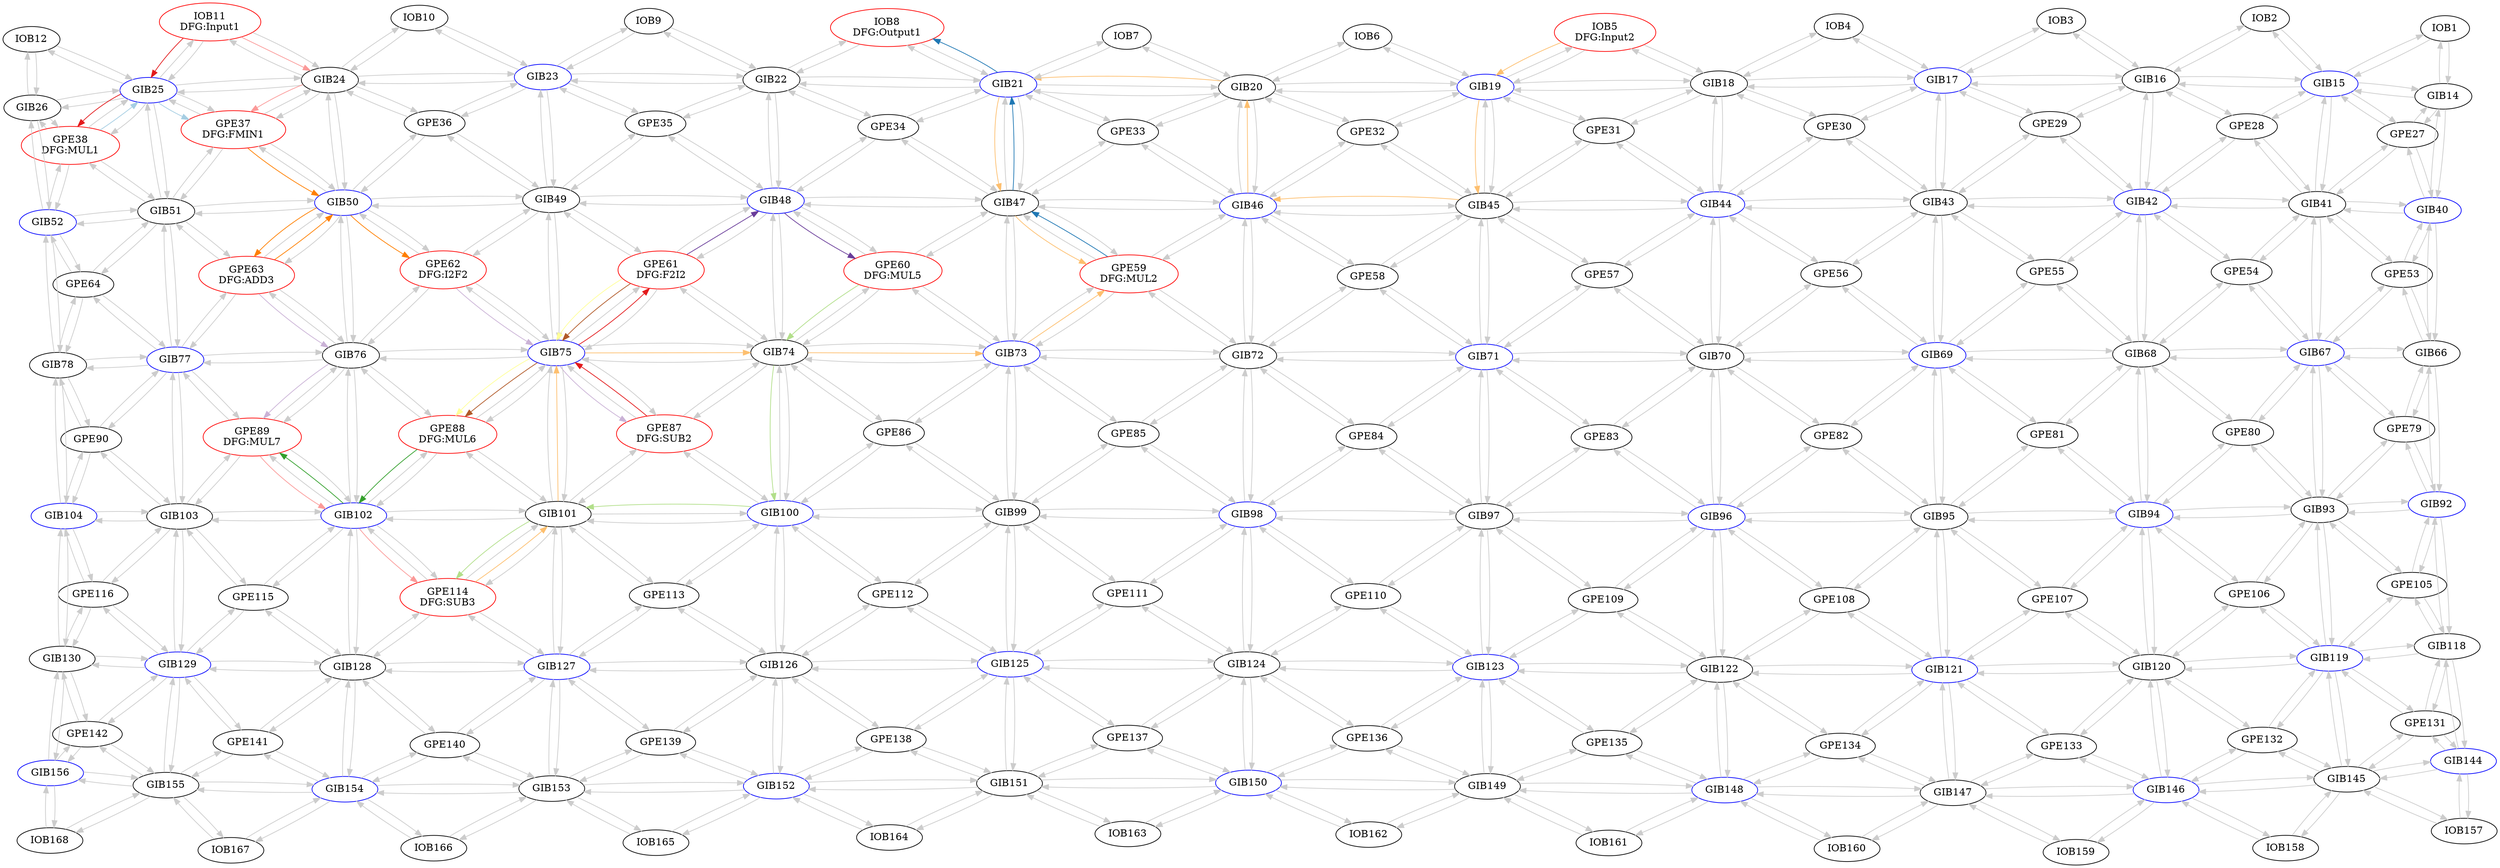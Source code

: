 Digraph G {
layout = sfdp;
overlap = scale;
IOB1[label = "IOB1", color = black];
GIB14->IOB1[color = gray80];
GIB15->IOB1[color = gray80];
IOB2[label = "IOB2", color = black];
GIB15->IOB2[color = gray80];
GIB16->IOB2[color = gray80];
IOB3[label = "IOB3", color = black];
GIB16->IOB3[color = gray80];
GIB17->IOB3[color = gray80];
IOB4[label = "IOB4", color = black];
GIB17->IOB4[color = gray80];
GIB18->IOB4[color = gray80];
IOB5[label = "IOB5\nDFG:Input2", color = red];
GIB18->IOB5[color = gray80];
GIB19->IOB5[color = gray80];
IOB6[label = "IOB6", color = black];
GIB19->IOB6[color = gray80];
GIB20->IOB6[color = gray80];
IOB7[label = "IOB7", color = black];
GIB20->IOB7[color = gray80];
GIB21->IOB7[color = gray80];
IOB8[label = "IOB8\nDFG:Output1", color = red];
GIB21->IOB8[color = gray80];
GIB22->IOB8[color = gray80];
IOB9[label = "IOB9", color = black];
GIB22->IOB9[color = gray80];
GIB23->IOB9[color = gray80];
IOB10[label = "IOB10", color = black];
GIB23->IOB10[color = gray80];
GIB24->IOB10[color = gray80];
IOB11[label = "IOB11\nDFG:Input1", color = red];
GIB24->IOB11[color = gray80];
GIB25->IOB11[color = gray80];
IOB12[label = "IOB12", color = black];
GIB25->IOB12[color = gray80];
GIB26->IOB12[color = gray80];
GIB14[label = "GIB14", color = black];
IOB1->GIB14[color = gray80];
GIB15->GIB14[color = gray80];
GPE27->GIB14[color = gray80];
GIB40->GIB14[color = gray80];
GIB15[label = "GIB15", color = blue];
IOB1->GIB15[color = gray80];
IOB2->GIB15[color = gray80];
GIB14->GIB15[color = gray80];
GIB16->GIB15[color = gray80];
GPE27->GIB15[color = gray80];
GPE28->GIB15[color = gray80];
GIB41->GIB15[color = gray80];
GIB16[label = "GIB16", color = black];
IOB2->GIB16[color = gray80];
IOB3->GIB16[color = gray80];
GIB15->GIB16[color = gray80];
GIB17->GIB16[color = gray80];
GPE28->GIB16[color = gray80];
GPE29->GIB16[color = gray80];
GIB42->GIB16[color = gray80];
GIB17[label = "GIB17", color = blue];
IOB3->GIB17[color = gray80];
IOB4->GIB17[color = gray80];
GIB16->GIB17[color = gray80];
GIB18->GIB17[color = gray80];
GPE29->GIB17[color = gray80];
GPE30->GIB17[color = gray80];
GIB43->GIB17[color = gray80];
GIB18[label = "GIB18", color = black];
IOB4->GIB18[color = gray80];
IOB5->GIB18[color = gray80];
GIB17->GIB18[color = gray80];
GIB19->GIB18[color = gray80];
GPE30->GIB18[color = gray80];
GPE31->GIB18[color = gray80];
GIB44->GIB18[color = gray80];
GIB19[label = "GIB19", color = blue];
IOB5->GIB19[color = gray80];
IOB6->GIB19[color = gray80];
GIB18->GIB19[color = gray80];
GIB20->GIB19[color = gray80];
GPE31->GIB19[color = gray80];
GPE32->GIB19[color = gray80];
GIB45->GIB19[color = gray80];
GIB20[label = "GIB20", color = black];
IOB6->GIB20[color = gray80];
IOB7->GIB20[color = gray80];
GIB19->GIB20[color = gray80];
GIB21->GIB20[color = gray80];
GPE32->GIB20[color = gray80];
GPE33->GIB20[color = gray80];
GIB46->GIB20[color = gray80];
GIB21[label = "GIB21", color = blue];
IOB7->GIB21[color = gray80];
IOB8->GIB21[color = gray80];
GIB20->GIB21[color = gray80];
GIB22->GIB21[color = gray80];
GPE33->GIB21[color = gray80];
GPE34->GIB21[color = gray80];
GIB47->GIB21[color = gray80];
GIB22[label = "GIB22", color = black];
IOB8->GIB22[color = gray80];
IOB9->GIB22[color = gray80];
GIB21->GIB22[color = gray80];
GIB23->GIB22[color = gray80];
GPE34->GIB22[color = gray80];
GPE35->GIB22[color = gray80];
GIB48->GIB22[color = gray80];
GIB23[label = "GIB23", color = blue];
IOB9->GIB23[color = gray80];
IOB10->GIB23[color = gray80];
GIB22->GIB23[color = gray80];
GIB24->GIB23[color = gray80];
GPE35->GIB23[color = gray80];
GPE36->GIB23[color = gray80];
GIB49->GIB23[color = gray80];
GIB24[label = "GIB24", color = black];
IOB10->GIB24[color = gray80];
IOB11->GIB24[color = gray80];
GIB23->GIB24[color = gray80];
GIB25->GIB24[color = gray80];
GPE36->GIB24[color = gray80];
GPE37->GIB24[color = gray80];
GIB50->GIB24[color = gray80];
GIB25[label = "GIB25", color = blue];
IOB11->GIB25[color = gray80];
IOB12->GIB25[color = gray80];
GIB24->GIB25[color = gray80];
GIB26->GIB25[color = gray80];
GPE37->GIB25[color = gray80];
GPE38->GIB25[color = gray80];
GIB51->GIB25[color = gray80];
GIB26[label = "GIB26", color = black];
IOB12->GIB26[color = gray80];
GIB25->GIB26[color = gray80];
GPE38->GIB26[color = gray80];
GIB52->GIB26[color = gray80];
GPE27[label = "GPE27", color = black];
GIB14->GPE27[color = gray80];
GIB15->GPE27[color = gray80];
GIB40->GPE27[color = gray80];
GIB41->GPE27[color = gray80];
GPE28[label = "GPE28", color = black];
GIB15->GPE28[color = gray80];
GIB16->GPE28[color = gray80];
GIB41->GPE28[color = gray80];
GIB42->GPE28[color = gray80];
GPE29[label = "GPE29", color = black];
GIB16->GPE29[color = gray80];
GIB17->GPE29[color = gray80];
GIB42->GPE29[color = gray80];
GIB43->GPE29[color = gray80];
GPE30[label = "GPE30", color = black];
GIB17->GPE30[color = gray80];
GIB18->GPE30[color = gray80];
GIB43->GPE30[color = gray80];
GIB44->GPE30[color = gray80];
GPE31[label = "GPE31", color = black];
GIB18->GPE31[color = gray80];
GIB19->GPE31[color = gray80];
GIB44->GPE31[color = gray80];
GIB45->GPE31[color = gray80];
GPE32[label = "GPE32", color = black];
GIB19->GPE32[color = gray80];
GIB20->GPE32[color = gray80];
GIB45->GPE32[color = gray80];
GIB46->GPE32[color = gray80];
GPE33[label = "GPE33", color = black];
GIB20->GPE33[color = gray80];
GIB21->GPE33[color = gray80];
GIB46->GPE33[color = gray80];
GIB47->GPE33[color = gray80];
GPE34[label = "GPE34", color = black];
GIB21->GPE34[color = gray80];
GIB22->GPE34[color = gray80];
GIB47->GPE34[color = gray80];
GIB48->GPE34[color = gray80];
GPE35[label = "GPE35", color = black];
GIB22->GPE35[color = gray80];
GIB23->GPE35[color = gray80];
GIB48->GPE35[color = gray80];
GIB49->GPE35[color = gray80];
GPE36[label = "GPE36", color = black];
GIB23->GPE36[color = gray80];
GIB24->GPE36[color = gray80];
GIB49->GPE36[color = gray80];
GIB50->GPE36[color = gray80];
GPE37[label = "GPE37\nDFG:FMIN1", color = red];
GIB24->GPE37[color = gray80];
GIB25->GPE37[color = gray80];
GIB50->GPE37[color = gray80];
GIB51->GPE37[color = gray80];
GPE38[label = "GPE38\nDFG:MUL1", color = red];
GIB25->GPE38[color = gray80];
GIB26->GPE38[color = gray80];
GIB51->GPE38[color = gray80];
GIB52->GPE38[color = gray80];
GIB40[label = "GIB40", color = blue];
GIB14->GIB40[color = gray80];
GPE27->GIB40[color = gray80];
GIB41->GIB40[color = gray80];
GPE53->GIB40[color = gray80];
GIB66->GIB40[color = gray80];
GIB41[label = "GIB41", color = black];
GIB15->GIB41[color = gray80];
GPE27->GIB41[color = gray80];
GPE28->GIB41[color = gray80];
GIB40->GIB41[color = gray80];
GIB42->GIB41[color = gray80];
GPE53->GIB41[color = gray80];
GPE54->GIB41[color = gray80];
GIB67->GIB41[color = gray80];
GIB42[label = "GIB42", color = blue];
GIB16->GIB42[color = gray80];
GPE28->GIB42[color = gray80];
GPE29->GIB42[color = gray80];
GIB41->GIB42[color = gray80];
GIB43->GIB42[color = gray80];
GPE54->GIB42[color = gray80];
GPE55->GIB42[color = gray80];
GIB68->GIB42[color = gray80];
GIB43[label = "GIB43", color = black];
GIB17->GIB43[color = gray80];
GPE29->GIB43[color = gray80];
GPE30->GIB43[color = gray80];
GIB42->GIB43[color = gray80];
GIB44->GIB43[color = gray80];
GPE55->GIB43[color = gray80];
GPE56->GIB43[color = gray80];
GIB69->GIB43[color = gray80];
GIB44[label = "GIB44", color = blue];
GIB18->GIB44[color = gray80];
GPE30->GIB44[color = gray80];
GPE31->GIB44[color = gray80];
GIB43->GIB44[color = gray80];
GIB45->GIB44[color = gray80];
GPE56->GIB44[color = gray80];
GPE57->GIB44[color = gray80];
GIB70->GIB44[color = gray80];
GIB45[label = "GIB45", color = black];
GIB19->GIB45[color = gray80];
GPE31->GIB45[color = gray80];
GPE32->GIB45[color = gray80];
GIB44->GIB45[color = gray80];
GIB46->GIB45[color = gray80];
GPE57->GIB45[color = gray80];
GPE58->GIB45[color = gray80];
GIB71->GIB45[color = gray80];
GIB46[label = "GIB46", color = blue];
GIB20->GIB46[color = gray80];
GPE32->GIB46[color = gray80];
GPE33->GIB46[color = gray80];
GIB45->GIB46[color = gray80];
GIB47->GIB46[color = gray80];
GPE58->GIB46[color = gray80];
GPE59->GIB46[color = gray80];
GIB72->GIB46[color = gray80];
GIB47[label = "GIB47", color = black];
GIB21->GIB47[color = gray80];
GPE33->GIB47[color = gray80];
GPE34->GIB47[color = gray80];
GIB46->GIB47[color = gray80];
GIB48->GIB47[color = gray80];
GPE59->GIB47[color = gray80];
GPE60->GIB47[color = gray80];
GIB73->GIB47[color = gray80];
GIB48[label = "GIB48", color = blue];
GIB22->GIB48[color = gray80];
GPE34->GIB48[color = gray80];
GPE35->GIB48[color = gray80];
GIB47->GIB48[color = gray80];
GIB49->GIB48[color = gray80];
GPE60->GIB48[color = gray80];
GPE61->GIB48[color = gray80];
GIB74->GIB48[color = gray80];
GIB49[label = "GIB49", color = black];
GIB23->GIB49[color = gray80];
GPE35->GIB49[color = gray80];
GPE36->GIB49[color = gray80];
GIB48->GIB49[color = gray80];
GIB50->GIB49[color = gray80];
GPE61->GIB49[color = gray80];
GPE62->GIB49[color = gray80];
GIB75->GIB49[color = gray80];
GIB50[label = "GIB50", color = blue];
GIB24->GIB50[color = gray80];
GPE36->GIB50[color = gray80];
GPE37->GIB50[color = gray80];
GIB49->GIB50[color = gray80];
GIB51->GIB50[color = gray80];
GPE62->GIB50[color = gray80];
GPE63->GIB50[color = gray80];
GIB76->GIB50[color = gray80];
GIB51[label = "GIB51", color = black];
GIB25->GIB51[color = gray80];
GPE37->GIB51[color = gray80];
GPE38->GIB51[color = gray80];
GIB50->GIB51[color = gray80];
GIB52->GIB51[color = gray80];
GPE63->GIB51[color = gray80];
GPE64->GIB51[color = gray80];
GIB77->GIB51[color = gray80];
GIB52[label = "GIB52", color = blue];
GIB26->GIB52[color = gray80];
GPE38->GIB52[color = gray80];
GIB51->GIB52[color = gray80];
GPE64->GIB52[color = gray80];
GIB78->GIB52[color = gray80];
GPE53[label = "GPE53", color = black];
GIB40->GPE53[color = gray80];
GIB41->GPE53[color = gray80];
GIB66->GPE53[color = gray80];
GIB67->GPE53[color = gray80];
GPE54[label = "GPE54", color = black];
GIB41->GPE54[color = gray80];
GIB42->GPE54[color = gray80];
GIB67->GPE54[color = gray80];
GIB68->GPE54[color = gray80];
GPE55[label = "GPE55", color = black];
GIB42->GPE55[color = gray80];
GIB43->GPE55[color = gray80];
GIB68->GPE55[color = gray80];
GIB69->GPE55[color = gray80];
GPE56[label = "GPE56", color = black];
GIB43->GPE56[color = gray80];
GIB44->GPE56[color = gray80];
GIB69->GPE56[color = gray80];
GIB70->GPE56[color = gray80];
GPE57[label = "GPE57", color = black];
GIB44->GPE57[color = gray80];
GIB45->GPE57[color = gray80];
GIB70->GPE57[color = gray80];
GIB71->GPE57[color = gray80];
GPE58[label = "GPE58", color = black];
GIB45->GPE58[color = gray80];
GIB46->GPE58[color = gray80];
GIB71->GPE58[color = gray80];
GIB72->GPE58[color = gray80];
GPE59[label = "GPE59\nDFG:MUL2", color = red];
GIB46->GPE59[color = gray80];
GIB47->GPE59[color = gray80];
GIB72->GPE59[color = gray80];
GIB73->GPE59[color = gray80];
GPE60[label = "GPE60\nDFG:MUL5", color = red];
GIB47->GPE60[color = gray80];
GIB48->GPE60[color = gray80];
GIB73->GPE60[color = gray80];
GIB74->GPE60[color = gray80];
GPE61[label = "GPE61\nDFG:F2I2", color = red];
GIB48->GPE61[color = gray80];
GIB49->GPE61[color = gray80];
GIB74->GPE61[color = gray80];
GIB75->GPE61[color = gray80];
GPE62[label = "GPE62\nDFG:I2F2", color = red];
GIB49->GPE62[color = gray80];
GIB50->GPE62[color = gray80];
GIB75->GPE62[color = gray80];
GIB76->GPE62[color = gray80];
GPE63[label = "GPE63\nDFG:ADD3", color = red];
GIB50->GPE63[color = gray80];
GIB51->GPE63[color = gray80];
GIB76->GPE63[color = gray80];
GIB77->GPE63[color = gray80];
GPE64[label = "GPE64", color = black];
GIB51->GPE64[color = gray80];
GIB52->GPE64[color = gray80];
GIB77->GPE64[color = gray80];
GIB78->GPE64[color = gray80];
GIB66[label = "GIB66", color = black];
GIB40->GIB66[color = gray80];
GPE53->GIB66[color = gray80];
GIB67->GIB66[color = gray80];
GPE79->GIB66[color = gray80];
GIB92->GIB66[color = gray80];
GIB67[label = "GIB67", color = blue];
GIB41->GIB67[color = gray80];
GPE53->GIB67[color = gray80];
GPE54->GIB67[color = gray80];
GIB66->GIB67[color = gray80];
GIB68->GIB67[color = gray80];
GPE79->GIB67[color = gray80];
GPE80->GIB67[color = gray80];
GIB93->GIB67[color = gray80];
GIB68[label = "GIB68", color = black];
GIB42->GIB68[color = gray80];
GPE54->GIB68[color = gray80];
GPE55->GIB68[color = gray80];
GIB67->GIB68[color = gray80];
GIB69->GIB68[color = gray80];
GPE80->GIB68[color = gray80];
GPE81->GIB68[color = gray80];
GIB94->GIB68[color = gray80];
GIB69[label = "GIB69", color = blue];
GIB43->GIB69[color = gray80];
GPE55->GIB69[color = gray80];
GPE56->GIB69[color = gray80];
GIB68->GIB69[color = gray80];
GIB70->GIB69[color = gray80];
GPE81->GIB69[color = gray80];
GPE82->GIB69[color = gray80];
GIB95->GIB69[color = gray80];
GIB70[label = "GIB70", color = black];
GIB44->GIB70[color = gray80];
GPE56->GIB70[color = gray80];
GPE57->GIB70[color = gray80];
GIB69->GIB70[color = gray80];
GIB71->GIB70[color = gray80];
GPE82->GIB70[color = gray80];
GPE83->GIB70[color = gray80];
GIB96->GIB70[color = gray80];
GIB71[label = "GIB71", color = blue];
GIB45->GIB71[color = gray80];
GPE57->GIB71[color = gray80];
GPE58->GIB71[color = gray80];
GIB70->GIB71[color = gray80];
GIB72->GIB71[color = gray80];
GPE83->GIB71[color = gray80];
GPE84->GIB71[color = gray80];
GIB97->GIB71[color = gray80];
GIB72[label = "GIB72", color = black];
GIB46->GIB72[color = gray80];
GPE58->GIB72[color = gray80];
GPE59->GIB72[color = gray80];
GIB71->GIB72[color = gray80];
GIB73->GIB72[color = gray80];
GPE84->GIB72[color = gray80];
GPE85->GIB72[color = gray80];
GIB98->GIB72[color = gray80];
GIB73[label = "GIB73", color = blue];
GIB47->GIB73[color = gray80];
GPE59->GIB73[color = gray80];
GPE60->GIB73[color = gray80];
GIB72->GIB73[color = gray80];
GIB74->GIB73[color = gray80];
GPE85->GIB73[color = gray80];
GPE86->GIB73[color = gray80];
GIB99->GIB73[color = gray80];
GIB74[label = "GIB74", color = black];
GIB48->GIB74[color = gray80];
GPE60->GIB74[color = gray80];
GPE61->GIB74[color = gray80];
GIB73->GIB74[color = gray80];
GIB75->GIB74[color = gray80];
GPE86->GIB74[color = gray80];
GPE87->GIB74[color = gray80];
GIB100->GIB74[color = gray80];
GIB75[label = "GIB75", color = blue];
GIB49->GIB75[color = gray80];
GPE61->GIB75[color = gray80];
GPE62->GIB75[color = gray80];
GIB74->GIB75[color = gray80];
GIB76->GIB75[color = gray80];
GPE87->GIB75[color = gray80];
GPE88->GIB75[color = gray80];
GIB101->GIB75[color = gray80];
GIB76[label = "GIB76", color = black];
GIB50->GIB76[color = gray80];
GPE62->GIB76[color = gray80];
GPE63->GIB76[color = gray80];
GIB75->GIB76[color = gray80];
GIB77->GIB76[color = gray80];
GPE88->GIB76[color = gray80];
GPE89->GIB76[color = gray80];
GIB102->GIB76[color = gray80];
GIB77[label = "GIB77", color = blue];
GIB51->GIB77[color = gray80];
GPE63->GIB77[color = gray80];
GPE64->GIB77[color = gray80];
GIB76->GIB77[color = gray80];
GIB78->GIB77[color = gray80];
GPE89->GIB77[color = gray80];
GPE90->GIB77[color = gray80];
GIB103->GIB77[color = gray80];
GIB78[label = "GIB78", color = black];
GIB52->GIB78[color = gray80];
GPE64->GIB78[color = gray80];
GIB77->GIB78[color = gray80];
GPE90->GIB78[color = gray80];
GIB104->GIB78[color = gray80];
GPE79[label = "GPE79", color = black];
GIB66->GPE79[color = gray80];
GIB67->GPE79[color = gray80];
GIB92->GPE79[color = gray80];
GIB93->GPE79[color = gray80];
GPE80[label = "GPE80", color = black];
GIB67->GPE80[color = gray80];
GIB68->GPE80[color = gray80];
GIB93->GPE80[color = gray80];
GIB94->GPE80[color = gray80];
GPE81[label = "GPE81", color = black];
GIB68->GPE81[color = gray80];
GIB69->GPE81[color = gray80];
GIB94->GPE81[color = gray80];
GIB95->GPE81[color = gray80];
GPE82[label = "GPE82", color = black];
GIB69->GPE82[color = gray80];
GIB70->GPE82[color = gray80];
GIB95->GPE82[color = gray80];
GIB96->GPE82[color = gray80];
GPE83[label = "GPE83", color = black];
GIB70->GPE83[color = gray80];
GIB71->GPE83[color = gray80];
GIB96->GPE83[color = gray80];
GIB97->GPE83[color = gray80];
GPE84[label = "GPE84", color = black];
GIB71->GPE84[color = gray80];
GIB72->GPE84[color = gray80];
GIB97->GPE84[color = gray80];
GIB98->GPE84[color = gray80];
GPE85[label = "GPE85", color = black];
GIB72->GPE85[color = gray80];
GIB73->GPE85[color = gray80];
GIB98->GPE85[color = gray80];
GIB99->GPE85[color = gray80];
GPE86[label = "GPE86", color = black];
GIB73->GPE86[color = gray80];
GIB74->GPE86[color = gray80];
GIB99->GPE86[color = gray80];
GIB100->GPE86[color = gray80];
GPE87[label = "GPE87\nDFG:SUB2", color = red];
GIB74->GPE87[color = gray80];
GIB75->GPE87[color = gray80];
GIB100->GPE87[color = gray80];
GIB101->GPE87[color = gray80];
GPE88[label = "GPE88\nDFG:MUL6", color = red];
GIB75->GPE88[color = gray80];
GIB76->GPE88[color = gray80];
GIB101->GPE88[color = gray80];
GIB102->GPE88[color = gray80];
GPE89[label = "GPE89\nDFG:MUL7", color = red];
GIB76->GPE89[color = gray80];
GIB77->GPE89[color = gray80];
GIB102->GPE89[color = gray80];
GIB103->GPE89[color = gray80];
GPE90[label = "GPE90", color = black];
GIB77->GPE90[color = gray80];
GIB78->GPE90[color = gray80];
GIB103->GPE90[color = gray80];
GIB104->GPE90[color = gray80];
GIB92[label = "GIB92", color = blue];
GIB66->GIB92[color = gray80];
GPE79->GIB92[color = gray80];
GIB93->GIB92[color = gray80];
GPE105->GIB92[color = gray80];
GIB118->GIB92[color = gray80];
GIB93[label = "GIB93", color = black];
GIB67->GIB93[color = gray80];
GPE79->GIB93[color = gray80];
GPE80->GIB93[color = gray80];
GIB92->GIB93[color = gray80];
GIB94->GIB93[color = gray80];
GPE105->GIB93[color = gray80];
GPE106->GIB93[color = gray80];
GIB119->GIB93[color = gray80];
GIB94[label = "GIB94", color = blue];
GIB68->GIB94[color = gray80];
GPE80->GIB94[color = gray80];
GPE81->GIB94[color = gray80];
GIB93->GIB94[color = gray80];
GIB95->GIB94[color = gray80];
GPE106->GIB94[color = gray80];
GPE107->GIB94[color = gray80];
GIB120->GIB94[color = gray80];
GIB95[label = "GIB95", color = black];
GIB69->GIB95[color = gray80];
GPE81->GIB95[color = gray80];
GPE82->GIB95[color = gray80];
GIB94->GIB95[color = gray80];
GIB96->GIB95[color = gray80];
GPE107->GIB95[color = gray80];
GPE108->GIB95[color = gray80];
GIB121->GIB95[color = gray80];
GIB96[label = "GIB96", color = blue];
GIB70->GIB96[color = gray80];
GPE82->GIB96[color = gray80];
GPE83->GIB96[color = gray80];
GIB95->GIB96[color = gray80];
GIB97->GIB96[color = gray80];
GPE108->GIB96[color = gray80];
GPE109->GIB96[color = gray80];
GIB122->GIB96[color = gray80];
GIB97[label = "GIB97", color = black];
GIB71->GIB97[color = gray80];
GPE83->GIB97[color = gray80];
GPE84->GIB97[color = gray80];
GIB96->GIB97[color = gray80];
GIB98->GIB97[color = gray80];
GPE109->GIB97[color = gray80];
GPE110->GIB97[color = gray80];
GIB123->GIB97[color = gray80];
GIB98[label = "GIB98", color = blue];
GIB72->GIB98[color = gray80];
GPE84->GIB98[color = gray80];
GPE85->GIB98[color = gray80];
GIB97->GIB98[color = gray80];
GIB99->GIB98[color = gray80];
GPE110->GIB98[color = gray80];
GPE111->GIB98[color = gray80];
GIB124->GIB98[color = gray80];
GIB99[label = "GIB99", color = black];
GIB73->GIB99[color = gray80];
GPE85->GIB99[color = gray80];
GPE86->GIB99[color = gray80];
GIB98->GIB99[color = gray80];
GIB100->GIB99[color = gray80];
GPE111->GIB99[color = gray80];
GPE112->GIB99[color = gray80];
GIB125->GIB99[color = gray80];
GIB100[label = "GIB100", color = blue];
GIB74->GIB100[color = gray80];
GPE86->GIB100[color = gray80];
GPE87->GIB100[color = gray80];
GIB99->GIB100[color = gray80];
GIB101->GIB100[color = gray80];
GPE112->GIB100[color = gray80];
GPE113->GIB100[color = gray80];
GIB126->GIB100[color = gray80];
GIB101[label = "GIB101", color = black];
GIB75->GIB101[color = gray80];
GPE87->GIB101[color = gray80];
GPE88->GIB101[color = gray80];
GIB100->GIB101[color = gray80];
GIB102->GIB101[color = gray80];
GPE113->GIB101[color = gray80];
GPE114->GIB101[color = gray80];
GIB127->GIB101[color = gray80];
GIB102[label = "GIB102", color = blue];
GIB76->GIB102[color = gray80];
GPE88->GIB102[color = gray80];
GPE89->GIB102[color = gray80];
GIB101->GIB102[color = gray80];
GIB103->GIB102[color = gray80];
GPE114->GIB102[color = gray80];
GPE115->GIB102[color = gray80];
GIB128->GIB102[color = gray80];
GIB103[label = "GIB103", color = black];
GIB77->GIB103[color = gray80];
GPE89->GIB103[color = gray80];
GPE90->GIB103[color = gray80];
GIB102->GIB103[color = gray80];
GIB104->GIB103[color = gray80];
GPE115->GIB103[color = gray80];
GPE116->GIB103[color = gray80];
GIB129->GIB103[color = gray80];
GIB104[label = "GIB104", color = blue];
GIB78->GIB104[color = gray80];
GPE90->GIB104[color = gray80];
GIB103->GIB104[color = gray80];
GPE116->GIB104[color = gray80];
GIB130->GIB104[color = gray80];
GPE105[label = "GPE105", color = black];
GIB92->GPE105[color = gray80];
GIB93->GPE105[color = gray80];
GIB118->GPE105[color = gray80];
GIB119->GPE105[color = gray80];
GPE106[label = "GPE106", color = black];
GIB93->GPE106[color = gray80];
GIB94->GPE106[color = gray80];
GIB119->GPE106[color = gray80];
GIB120->GPE106[color = gray80];
GPE107[label = "GPE107", color = black];
GIB94->GPE107[color = gray80];
GIB95->GPE107[color = gray80];
GIB120->GPE107[color = gray80];
GIB121->GPE107[color = gray80];
GPE108[label = "GPE108", color = black];
GIB95->GPE108[color = gray80];
GIB96->GPE108[color = gray80];
GIB121->GPE108[color = gray80];
GIB122->GPE108[color = gray80];
GPE109[label = "GPE109", color = black];
GIB96->GPE109[color = gray80];
GIB97->GPE109[color = gray80];
GIB122->GPE109[color = gray80];
GIB123->GPE109[color = gray80];
GPE110[label = "GPE110", color = black];
GIB97->GPE110[color = gray80];
GIB98->GPE110[color = gray80];
GIB123->GPE110[color = gray80];
GIB124->GPE110[color = gray80];
GPE111[label = "GPE111", color = black];
GIB98->GPE111[color = gray80];
GIB99->GPE111[color = gray80];
GIB124->GPE111[color = gray80];
GIB125->GPE111[color = gray80];
GPE112[label = "GPE112", color = black];
GIB99->GPE112[color = gray80];
GIB100->GPE112[color = gray80];
GIB125->GPE112[color = gray80];
GIB126->GPE112[color = gray80];
GPE113[label = "GPE113", color = black];
GIB100->GPE113[color = gray80];
GIB101->GPE113[color = gray80];
GIB126->GPE113[color = gray80];
GIB127->GPE113[color = gray80];
GPE114[label = "GPE114\nDFG:SUB3", color = red];
GIB101->GPE114[color = gray80];
GIB102->GPE114[color = gray80];
GIB127->GPE114[color = gray80];
GIB128->GPE114[color = gray80];
GPE115[label = "GPE115", color = black];
GIB102->GPE115[color = gray80];
GIB103->GPE115[color = gray80];
GIB128->GPE115[color = gray80];
GIB129->GPE115[color = gray80];
GPE116[label = "GPE116", color = black];
GIB103->GPE116[color = gray80];
GIB104->GPE116[color = gray80];
GIB129->GPE116[color = gray80];
GIB130->GPE116[color = gray80];
GIB118[label = "GIB118", color = black];
GIB92->GIB118[color = gray80];
GPE105->GIB118[color = gray80];
GIB119->GIB118[color = gray80];
GPE131->GIB118[color = gray80];
GIB144->GIB118[color = gray80];
GIB119[label = "GIB119", color = blue];
GIB93->GIB119[color = gray80];
GPE105->GIB119[color = gray80];
GPE106->GIB119[color = gray80];
GIB118->GIB119[color = gray80];
GIB120->GIB119[color = gray80];
GPE131->GIB119[color = gray80];
GPE132->GIB119[color = gray80];
GIB145->GIB119[color = gray80];
GIB120[label = "GIB120", color = black];
GIB94->GIB120[color = gray80];
GPE106->GIB120[color = gray80];
GPE107->GIB120[color = gray80];
GIB119->GIB120[color = gray80];
GIB121->GIB120[color = gray80];
GPE132->GIB120[color = gray80];
GPE133->GIB120[color = gray80];
GIB146->GIB120[color = gray80];
GIB121[label = "GIB121", color = blue];
GIB95->GIB121[color = gray80];
GPE107->GIB121[color = gray80];
GPE108->GIB121[color = gray80];
GIB120->GIB121[color = gray80];
GIB122->GIB121[color = gray80];
GPE133->GIB121[color = gray80];
GPE134->GIB121[color = gray80];
GIB147->GIB121[color = gray80];
GIB122[label = "GIB122", color = black];
GIB96->GIB122[color = gray80];
GPE108->GIB122[color = gray80];
GPE109->GIB122[color = gray80];
GIB121->GIB122[color = gray80];
GIB123->GIB122[color = gray80];
GPE134->GIB122[color = gray80];
GPE135->GIB122[color = gray80];
GIB148->GIB122[color = gray80];
GIB123[label = "GIB123", color = blue];
GIB97->GIB123[color = gray80];
GPE109->GIB123[color = gray80];
GPE110->GIB123[color = gray80];
GIB122->GIB123[color = gray80];
GIB124->GIB123[color = gray80];
GPE135->GIB123[color = gray80];
GPE136->GIB123[color = gray80];
GIB149->GIB123[color = gray80];
GIB124[label = "GIB124", color = black];
GIB98->GIB124[color = gray80];
GPE110->GIB124[color = gray80];
GPE111->GIB124[color = gray80];
GIB123->GIB124[color = gray80];
GIB125->GIB124[color = gray80];
GPE136->GIB124[color = gray80];
GPE137->GIB124[color = gray80];
GIB150->GIB124[color = gray80];
GIB125[label = "GIB125", color = blue];
GIB99->GIB125[color = gray80];
GPE111->GIB125[color = gray80];
GPE112->GIB125[color = gray80];
GIB124->GIB125[color = gray80];
GIB126->GIB125[color = gray80];
GPE137->GIB125[color = gray80];
GPE138->GIB125[color = gray80];
GIB151->GIB125[color = gray80];
GIB126[label = "GIB126", color = black];
GIB100->GIB126[color = gray80];
GPE112->GIB126[color = gray80];
GPE113->GIB126[color = gray80];
GIB125->GIB126[color = gray80];
GIB127->GIB126[color = gray80];
GPE138->GIB126[color = gray80];
GPE139->GIB126[color = gray80];
GIB152->GIB126[color = gray80];
GIB127[label = "GIB127", color = blue];
GIB101->GIB127[color = gray80];
GPE113->GIB127[color = gray80];
GPE114->GIB127[color = gray80];
GIB126->GIB127[color = gray80];
GIB128->GIB127[color = gray80];
GPE139->GIB127[color = gray80];
GPE140->GIB127[color = gray80];
GIB153->GIB127[color = gray80];
GIB128[label = "GIB128", color = black];
GIB102->GIB128[color = gray80];
GPE114->GIB128[color = gray80];
GPE115->GIB128[color = gray80];
GIB127->GIB128[color = gray80];
GIB129->GIB128[color = gray80];
GPE140->GIB128[color = gray80];
GPE141->GIB128[color = gray80];
GIB154->GIB128[color = gray80];
GIB129[label = "GIB129", color = blue];
GIB103->GIB129[color = gray80];
GPE115->GIB129[color = gray80];
GPE116->GIB129[color = gray80];
GIB128->GIB129[color = gray80];
GIB130->GIB129[color = gray80];
GPE141->GIB129[color = gray80];
GPE142->GIB129[color = gray80];
GIB155->GIB129[color = gray80];
GIB130[label = "GIB130", color = black];
GIB104->GIB130[color = gray80];
GPE116->GIB130[color = gray80];
GIB129->GIB130[color = gray80];
GPE142->GIB130[color = gray80];
GIB156->GIB130[color = gray80];
GPE131[label = "GPE131", color = black];
GIB118->GPE131[color = gray80];
GIB119->GPE131[color = gray80];
GIB144->GPE131[color = gray80];
GIB145->GPE131[color = gray80];
GPE132[label = "GPE132", color = black];
GIB119->GPE132[color = gray80];
GIB120->GPE132[color = gray80];
GIB145->GPE132[color = gray80];
GIB146->GPE132[color = gray80];
GPE133[label = "GPE133", color = black];
GIB120->GPE133[color = gray80];
GIB121->GPE133[color = gray80];
GIB146->GPE133[color = gray80];
GIB147->GPE133[color = gray80];
GPE134[label = "GPE134", color = black];
GIB121->GPE134[color = gray80];
GIB122->GPE134[color = gray80];
GIB147->GPE134[color = gray80];
GIB148->GPE134[color = gray80];
GPE135[label = "GPE135", color = black];
GIB122->GPE135[color = gray80];
GIB123->GPE135[color = gray80];
GIB148->GPE135[color = gray80];
GIB149->GPE135[color = gray80];
GPE136[label = "GPE136", color = black];
GIB123->GPE136[color = gray80];
GIB124->GPE136[color = gray80];
GIB149->GPE136[color = gray80];
GIB150->GPE136[color = gray80];
GPE137[label = "GPE137", color = black];
GIB124->GPE137[color = gray80];
GIB125->GPE137[color = gray80];
GIB150->GPE137[color = gray80];
GIB151->GPE137[color = gray80];
GPE138[label = "GPE138", color = black];
GIB125->GPE138[color = gray80];
GIB126->GPE138[color = gray80];
GIB151->GPE138[color = gray80];
GIB152->GPE138[color = gray80];
GPE139[label = "GPE139", color = black];
GIB126->GPE139[color = gray80];
GIB127->GPE139[color = gray80];
GIB152->GPE139[color = gray80];
GIB153->GPE139[color = gray80];
GPE140[label = "GPE140", color = black];
GIB127->GPE140[color = gray80];
GIB128->GPE140[color = gray80];
GIB153->GPE140[color = gray80];
GIB154->GPE140[color = gray80];
GPE141[label = "GPE141", color = black];
GIB128->GPE141[color = gray80];
GIB129->GPE141[color = gray80];
GIB154->GPE141[color = gray80];
GIB155->GPE141[color = gray80];
GPE142[label = "GPE142", color = black];
GIB129->GPE142[color = gray80];
GIB130->GPE142[color = gray80];
GIB155->GPE142[color = gray80];
GIB156->GPE142[color = gray80];
GIB144[label = "GIB144", color = blue];
GIB118->GIB144[color = gray80];
GPE131->GIB144[color = gray80];
GIB145->GIB144[color = gray80];
IOB157->GIB144[color = gray80];
GIB145[label = "GIB145", color = black];
GIB119->GIB145[color = gray80];
GPE131->GIB145[color = gray80];
GPE132->GIB145[color = gray80];
GIB144->GIB145[color = gray80];
GIB146->GIB145[color = gray80];
IOB157->GIB145[color = gray80];
IOB158->GIB145[color = gray80];
GIB146[label = "GIB146", color = blue];
GIB120->GIB146[color = gray80];
GPE132->GIB146[color = gray80];
GPE133->GIB146[color = gray80];
GIB145->GIB146[color = gray80];
GIB147->GIB146[color = gray80];
IOB158->GIB146[color = gray80];
IOB159->GIB146[color = gray80];
GIB147[label = "GIB147", color = black];
GIB121->GIB147[color = gray80];
GPE133->GIB147[color = gray80];
GPE134->GIB147[color = gray80];
GIB146->GIB147[color = gray80];
GIB148->GIB147[color = gray80];
IOB159->GIB147[color = gray80];
IOB160->GIB147[color = gray80];
GIB148[label = "GIB148", color = blue];
GIB122->GIB148[color = gray80];
GPE134->GIB148[color = gray80];
GPE135->GIB148[color = gray80];
GIB147->GIB148[color = gray80];
GIB149->GIB148[color = gray80];
IOB160->GIB148[color = gray80];
IOB161->GIB148[color = gray80];
GIB149[label = "GIB149", color = black];
GIB123->GIB149[color = gray80];
GPE135->GIB149[color = gray80];
GPE136->GIB149[color = gray80];
GIB148->GIB149[color = gray80];
GIB150->GIB149[color = gray80];
IOB161->GIB149[color = gray80];
IOB162->GIB149[color = gray80];
GIB150[label = "GIB150", color = blue];
GIB124->GIB150[color = gray80];
GPE136->GIB150[color = gray80];
GPE137->GIB150[color = gray80];
GIB149->GIB150[color = gray80];
GIB151->GIB150[color = gray80];
IOB162->GIB150[color = gray80];
IOB163->GIB150[color = gray80];
GIB151[label = "GIB151", color = black];
GIB125->GIB151[color = gray80];
GPE137->GIB151[color = gray80];
GPE138->GIB151[color = gray80];
GIB150->GIB151[color = gray80];
GIB152->GIB151[color = gray80];
IOB163->GIB151[color = gray80];
IOB164->GIB151[color = gray80];
GIB152[label = "GIB152", color = blue];
GIB126->GIB152[color = gray80];
GPE138->GIB152[color = gray80];
GPE139->GIB152[color = gray80];
GIB151->GIB152[color = gray80];
GIB153->GIB152[color = gray80];
IOB164->GIB152[color = gray80];
IOB165->GIB152[color = gray80];
GIB153[label = "GIB153", color = black];
GIB127->GIB153[color = gray80];
GPE139->GIB153[color = gray80];
GPE140->GIB153[color = gray80];
GIB152->GIB153[color = gray80];
GIB154->GIB153[color = gray80];
IOB165->GIB153[color = gray80];
IOB166->GIB153[color = gray80];
GIB154[label = "GIB154", color = blue];
GIB128->GIB154[color = gray80];
GPE140->GIB154[color = gray80];
GPE141->GIB154[color = gray80];
GIB153->GIB154[color = gray80];
GIB155->GIB154[color = gray80];
IOB166->GIB154[color = gray80];
IOB167->GIB154[color = gray80];
GIB155[label = "GIB155", color = black];
GIB129->GIB155[color = gray80];
GPE141->GIB155[color = gray80];
GPE142->GIB155[color = gray80];
GIB154->GIB155[color = gray80];
GIB156->GIB155[color = gray80];
IOB167->GIB155[color = gray80];
IOB168->GIB155[color = gray80];
GIB156[label = "GIB156", color = blue];
GIB130->GIB156[color = gray80];
GPE142->GIB156[color = gray80];
GIB155->GIB156[color = gray80];
IOB168->GIB156[color = gray80];
IOB157[label = "IOB157", color = black];
GIB144->IOB157[color = gray80];
GIB145->IOB157[color = gray80];
IOB158[label = "IOB158", color = black];
GIB145->IOB158[color = gray80];
GIB146->IOB158[color = gray80];
IOB159[label = "IOB159", color = black];
GIB146->IOB159[color = gray80];
GIB147->IOB159[color = gray80];
IOB160[label = "IOB160", color = black];
GIB147->IOB160[color = gray80];
GIB148->IOB160[color = gray80];
IOB161[label = "IOB161", color = black];
GIB148->IOB161[color = gray80];
GIB149->IOB161[color = gray80];
IOB162[label = "IOB162", color = black];
GIB149->IOB162[color = gray80];
GIB150->IOB162[color = gray80];
IOB163[label = "IOB163", color = black];
GIB150->IOB163[color = gray80];
GIB151->IOB163[color = gray80];
IOB164[label = "IOB164", color = black];
GIB151->IOB164[color = gray80];
GIB152->IOB164[color = gray80];
IOB165[label = "IOB165", color = black];
GIB152->IOB165[color = gray80];
GIB153->IOB165[color = gray80];
IOB166[label = "IOB166", color = black];
GIB153->IOB166[color = gray80];
GIB154->IOB166[color = gray80];
IOB167[label = "IOB167", color = black];
GIB154->IOB167[color = gray80];
GIB155->IOB167[color = gray80];
IOB168[label = "IOB168", color = black];
GIB155->IOB168[color = gray80];
GIB156->IOB168[color = gray80];
edge [colorscheme=paired12];
IOB11->GIB24->GPE37[weight = 4, color = 5];
IOB11->GIB25->GPE38[weight = 4, color = 6];
IOB5->GIB19->GIB45->GIB46->GIB20->GIB21->GIB47->GPE59[weight = 4, color = 7];
GPE37->GIB50->GPE63[weight = 4, color = 8];
GPE62->GIB75->GPE87[weight = 4, color = 9];
GPE61->GIB48->GPE60[weight = 4, color = 10];
GPE61->GIB75->GPE88[weight = 4, color = 11];
GPE61->GIB75->GPE88[weight = 4, color = 12];
GPE38->GIB25->GPE37[weight = 4, color = 1];
GPE59->GIB47->GIB21->IOB8[weight = 4, color = 2];
GPE60->GIB74->GIB100->GIB101->GPE114[weight = 4, color = 3];
GPE88->GIB102->GPE89[weight = 4, color = 4];
GPE89->GIB102->GPE114[weight = 4, color = 5];
GPE87->GIB75->GPE61[weight = 4, color = 6];
GPE114->GIB101->GIB75->GIB74->GIB73->GPE59[weight = 4, color = 7];
GPE63->GIB50->GPE62[weight = 4, color = 8];
GPE63->GIB76->GPE89[weight = 4, color = 9];
}
